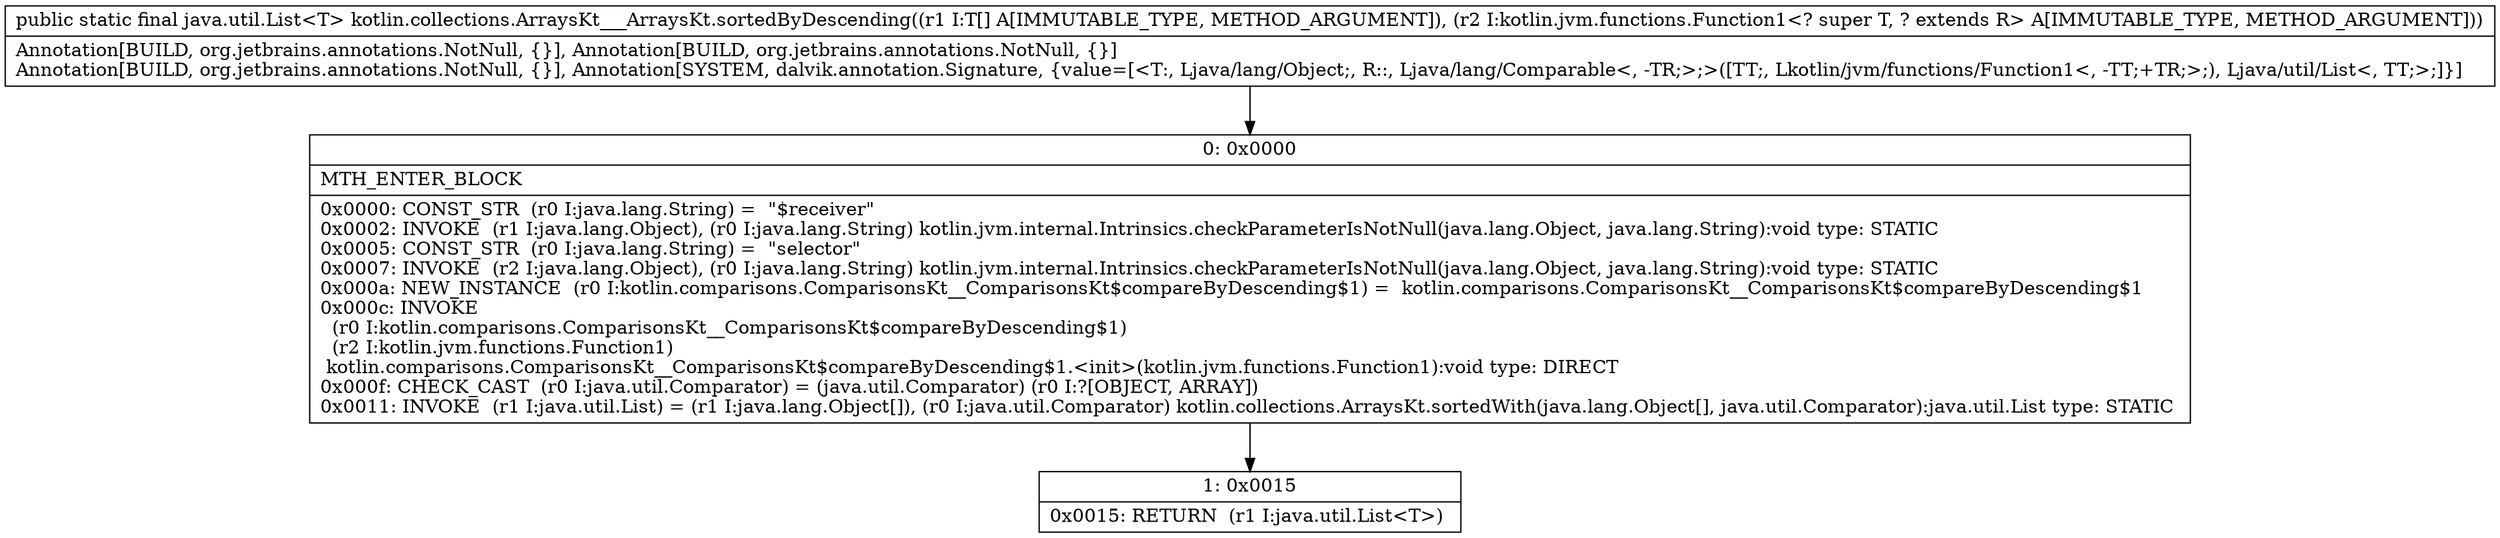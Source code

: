 digraph "CFG forkotlin.collections.ArraysKt___ArraysKt.sortedByDescending([Ljava\/lang\/Object;Lkotlin\/jvm\/functions\/Function1;)Ljava\/util\/List;" {
Node_0 [shape=record,label="{0\:\ 0x0000|MTH_ENTER_BLOCK\l|0x0000: CONST_STR  (r0 I:java.lang.String) =  \"$receiver\" \l0x0002: INVOKE  (r1 I:java.lang.Object), (r0 I:java.lang.String) kotlin.jvm.internal.Intrinsics.checkParameterIsNotNull(java.lang.Object, java.lang.String):void type: STATIC \l0x0005: CONST_STR  (r0 I:java.lang.String) =  \"selector\" \l0x0007: INVOKE  (r2 I:java.lang.Object), (r0 I:java.lang.String) kotlin.jvm.internal.Intrinsics.checkParameterIsNotNull(java.lang.Object, java.lang.String):void type: STATIC \l0x000a: NEW_INSTANCE  (r0 I:kotlin.comparisons.ComparisonsKt__ComparisonsKt$compareByDescending$1) =  kotlin.comparisons.ComparisonsKt__ComparisonsKt$compareByDescending$1 \l0x000c: INVOKE  \l  (r0 I:kotlin.comparisons.ComparisonsKt__ComparisonsKt$compareByDescending$1)\l  (r2 I:kotlin.jvm.functions.Function1)\l kotlin.comparisons.ComparisonsKt__ComparisonsKt$compareByDescending$1.\<init\>(kotlin.jvm.functions.Function1):void type: DIRECT \l0x000f: CHECK_CAST  (r0 I:java.util.Comparator) = (java.util.Comparator) (r0 I:?[OBJECT, ARRAY]) \l0x0011: INVOKE  (r1 I:java.util.List) = (r1 I:java.lang.Object[]), (r0 I:java.util.Comparator) kotlin.collections.ArraysKt.sortedWith(java.lang.Object[], java.util.Comparator):java.util.List type: STATIC \l}"];
Node_1 [shape=record,label="{1\:\ 0x0015|0x0015: RETURN  (r1 I:java.util.List\<T\>) \l}"];
MethodNode[shape=record,label="{public static final java.util.List\<T\> kotlin.collections.ArraysKt___ArraysKt.sortedByDescending((r1 I:T[] A[IMMUTABLE_TYPE, METHOD_ARGUMENT]), (r2 I:kotlin.jvm.functions.Function1\<? super T, ? extends R\> A[IMMUTABLE_TYPE, METHOD_ARGUMENT]))  | Annotation[BUILD, org.jetbrains.annotations.NotNull, \{\}], Annotation[BUILD, org.jetbrains.annotations.NotNull, \{\}]\lAnnotation[BUILD, org.jetbrains.annotations.NotNull, \{\}], Annotation[SYSTEM, dalvik.annotation.Signature, \{value=[\<T:, Ljava\/lang\/Object;, R::, Ljava\/lang\/Comparable\<, \-TR;\>;\>([TT;, Lkotlin\/jvm\/functions\/Function1\<, \-TT;+TR;\>;), Ljava\/util\/List\<, TT;\>;]\}]\l}"];
MethodNode -> Node_0;
Node_0 -> Node_1;
}

